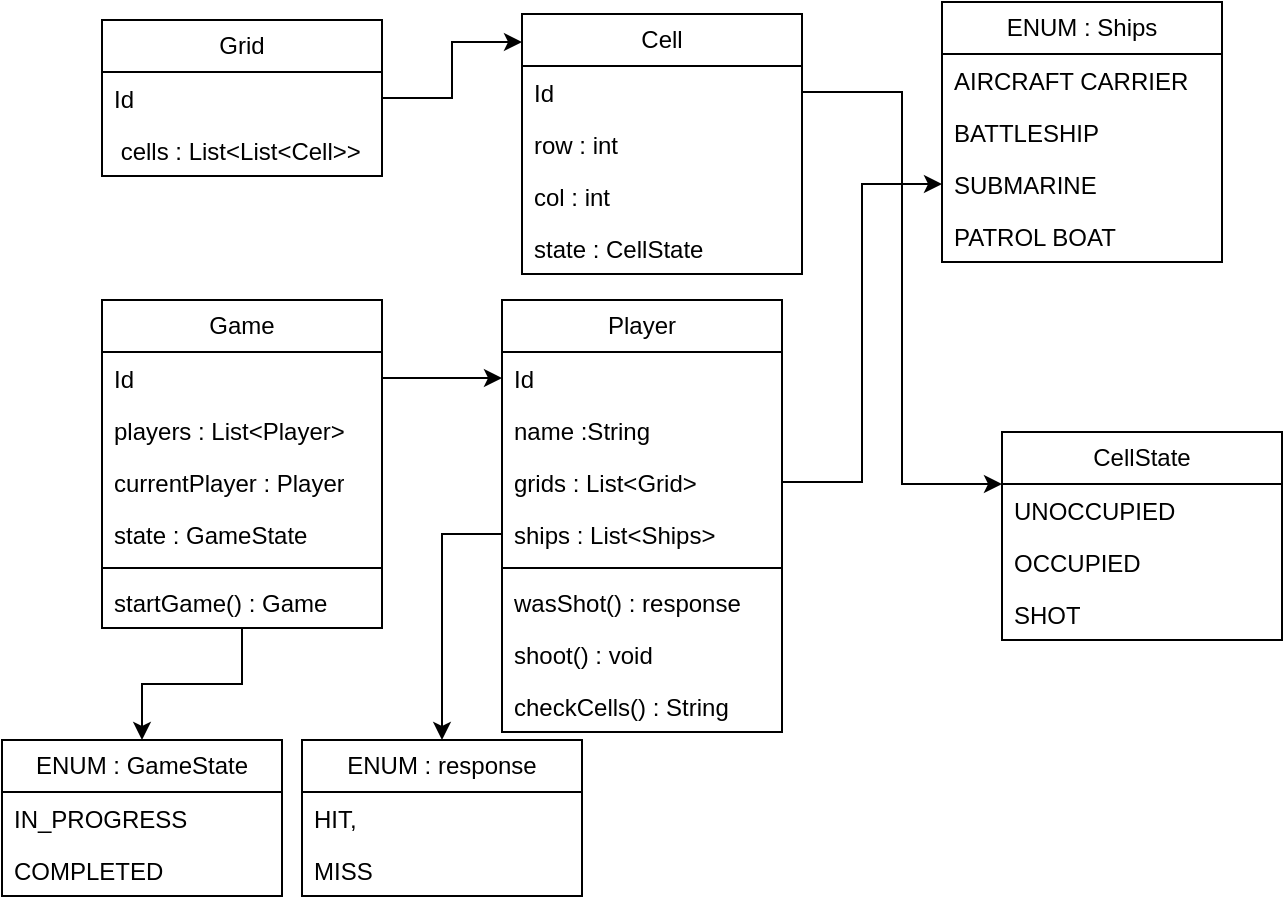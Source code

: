 <mxfile version="24.7.8">
  <diagram id="C5RBs43oDa-KdzZeNtuy" name="Page-1">
    <mxGraphModel dx="946" dy="542" grid="1" gridSize="10" guides="1" tooltips="1" connect="1" arrows="1" fold="1" page="1" pageScale="1" pageWidth="827" pageHeight="1169" math="0" shadow="0">
      <root>
        <mxCell id="WIyWlLk6GJQsqaUBKTNV-0" />
        <mxCell id="WIyWlLk6GJQsqaUBKTNV-1" parent="WIyWlLk6GJQsqaUBKTNV-0" />
        <mxCell id="Wrq5D4gqs3pihtPk7Je5-0" value="Grid" style="swimlane;fontStyle=0;childLayout=stackLayout;horizontal=1;startSize=26;fillColor=none;horizontalStack=0;resizeParent=1;resizeParentMax=0;resizeLast=0;collapsible=1;marginBottom=0;whiteSpace=wrap;html=1;" vertex="1" parent="WIyWlLk6GJQsqaUBKTNV-1">
          <mxGeometry x="80" y="40" width="140" height="78" as="geometry" />
        </mxCell>
        <mxCell id="Wrq5D4gqs3pihtPk7Je5-1" value="Id" style="text;strokeColor=none;fillColor=none;align=left;verticalAlign=top;spacingLeft=4;spacingRight=4;overflow=hidden;rotatable=0;points=[[0,0.5],[1,0.5]];portConstraint=eastwest;whiteSpace=wrap;html=1;" vertex="1" parent="Wrq5D4gqs3pihtPk7Je5-0">
          <mxGeometry y="26" width="140" height="26" as="geometry" />
        </mxCell>
        <mxCell id="Wrq5D4gqs3pihtPk7Je5-2" value="&amp;nbsp;cells : List&amp;lt;List&amp;lt;Cell&amp;gt;&amp;gt;" style="text;strokeColor=none;fillColor=none;align=left;verticalAlign=top;spacingLeft=4;spacingRight=4;overflow=hidden;rotatable=0;points=[[0,0.5],[1,0.5]];portConstraint=eastwest;whiteSpace=wrap;html=1;" vertex="1" parent="Wrq5D4gqs3pihtPk7Je5-0">
          <mxGeometry y="52" width="140" height="26" as="geometry" />
        </mxCell>
        <mxCell id="Wrq5D4gqs3pihtPk7Je5-4" value="Cell" style="swimlane;fontStyle=0;childLayout=stackLayout;horizontal=1;startSize=26;fillColor=none;horizontalStack=0;resizeParent=1;resizeParentMax=0;resizeLast=0;collapsible=1;marginBottom=0;whiteSpace=wrap;html=1;" vertex="1" parent="WIyWlLk6GJQsqaUBKTNV-1">
          <mxGeometry x="290" y="37" width="140" height="130" as="geometry" />
        </mxCell>
        <mxCell id="Wrq5D4gqs3pihtPk7Je5-5" value="Id" style="text;strokeColor=none;fillColor=none;align=left;verticalAlign=top;spacingLeft=4;spacingRight=4;overflow=hidden;rotatable=0;points=[[0,0.5],[1,0.5]];portConstraint=eastwest;whiteSpace=wrap;html=1;" vertex="1" parent="Wrq5D4gqs3pihtPk7Je5-4">
          <mxGeometry y="26" width="140" height="26" as="geometry" />
        </mxCell>
        <mxCell id="Wrq5D4gqs3pihtPk7Je5-6" value="row : int" style="text;strokeColor=none;fillColor=none;align=left;verticalAlign=top;spacingLeft=4;spacingRight=4;overflow=hidden;rotatable=0;points=[[0,0.5],[1,0.5]];portConstraint=eastwest;whiteSpace=wrap;html=1;" vertex="1" parent="Wrq5D4gqs3pihtPk7Je5-4">
          <mxGeometry y="52" width="140" height="26" as="geometry" />
        </mxCell>
        <mxCell id="Wrq5D4gqs3pihtPk7Je5-7" value="col : int" style="text;strokeColor=none;fillColor=none;align=left;verticalAlign=top;spacingLeft=4;spacingRight=4;overflow=hidden;rotatable=0;points=[[0,0.5],[1,0.5]];portConstraint=eastwest;whiteSpace=wrap;html=1;" vertex="1" parent="Wrq5D4gqs3pihtPk7Je5-4">
          <mxGeometry y="78" width="140" height="26" as="geometry" />
        </mxCell>
        <mxCell id="Wrq5D4gqs3pihtPk7Je5-32" value="state : CellState" style="text;strokeColor=none;fillColor=none;align=left;verticalAlign=top;spacingLeft=4;spacingRight=4;overflow=hidden;rotatable=0;points=[[0,0.5],[1,0.5]];portConstraint=eastwest;whiteSpace=wrap;html=1;" vertex="1" parent="Wrq5D4gqs3pihtPk7Je5-4">
          <mxGeometry y="104" width="140" height="26" as="geometry" />
        </mxCell>
        <mxCell id="Wrq5D4gqs3pihtPk7Je5-8" value="ENUM : Ships" style="swimlane;fontStyle=0;childLayout=stackLayout;horizontal=1;startSize=26;fillColor=none;horizontalStack=0;resizeParent=1;resizeParentMax=0;resizeLast=0;collapsible=1;marginBottom=0;whiteSpace=wrap;html=1;" vertex="1" parent="WIyWlLk6GJQsqaUBKTNV-1">
          <mxGeometry x="500" y="31" width="140" height="130" as="geometry" />
        </mxCell>
        <mxCell id="Wrq5D4gqs3pihtPk7Je5-10" value="AIRCRAFT CARRIER" style="text;strokeColor=none;fillColor=none;align=left;verticalAlign=top;spacingLeft=4;spacingRight=4;overflow=hidden;rotatable=0;points=[[0,0.5],[1,0.5]];portConstraint=eastwest;whiteSpace=wrap;html=1;" vertex="1" parent="Wrq5D4gqs3pihtPk7Je5-8">
          <mxGeometry y="26" width="140" height="26" as="geometry" />
        </mxCell>
        <mxCell id="Wrq5D4gqs3pihtPk7Je5-11" value="&lt;div&gt;BATTLESHIP&lt;/div&gt;" style="text;strokeColor=none;fillColor=none;align=left;verticalAlign=top;spacingLeft=4;spacingRight=4;overflow=hidden;rotatable=0;points=[[0,0.5],[1,0.5]];portConstraint=eastwest;whiteSpace=wrap;html=1;" vertex="1" parent="Wrq5D4gqs3pihtPk7Je5-8">
          <mxGeometry y="52" width="140" height="26" as="geometry" />
        </mxCell>
        <mxCell id="Wrq5D4gqs3pihtPk7Je5-33" value="SUBMARINE" style="text;strokeColor=none;fillColor=none;align=left;verticalAlign=top;spacingLeft=4;spacingRight=4;overflow=hidden;rotatable=0;points=[[0,0.5],[1,0.5]];portConstraint=eastwest;whiteSpace=wrap;html=1;" vertex="1" parent="Wrq5D4gqs3pihtPk7Je5-8">
          <mxGeometry y="78" width="140" height="26" as="geometry" />
        </mxCell>
        <mxCell id="Wrq5D4gqs3pihtPk7Je5-34" value="PATROL BOAT" style="text;strokeColor=none;fillColor=none;align=left;verticalAlign=top;spacingLeft=4;spacingRight=4;overflow=hidden;rotatable=0;points=[[0,0.5],[1,0.5]];portConstraint=eastwest;whiteSpace=wrap;html=1;" vertex="1" parent="Wrq5D4gqs3pihtPk7Je5-8">
          <mxGeometry y="104" width="140" height="26" as="geometry" />
        </mxCell>
        <mxCell id="Wrq5D4gqs3pihtPk7Je5-48" style="edgeStyle=orthogonalEdgeStyle;rounded=0;orthogonalLoop=1;jettySize=auto;html=1;" edge="1" parent="WIyWlLk6GJQsqaUBKTNV-1" source="Wrq5D4gqs3pihtPk7Je5-12" target="Wrq5D4gqs3pihtPk7Je5-24">
          <mxGeometry relative="1" as="geometry" />
        </mxCell>
        <mxCell id="Wrq5D4gqs3pihtPk7Je5-12" value="Game" style="swimlane;fontStyle=0;childLayout=stackLayout;horizontal=1;startSize=26;fillColor=none;horizontalStack=0;resizeParent=1;resizeParentMax=0;resizeLast=0;collapsible=1;marginBottom=0;whiteSpace=wrap;html=1;" vertex="1" parent="WIyWlLk6GJQsqaUBKTNV-1">
          <mxGeometry x="80" y="180" width="140" height="164" as="geometry" />
        </mxCell>
        <mxCell id="Wrq5D4gqs3pihtPk7Je5-13" value="Id" style="text;strokeColor=none;fillColor=none;align=left;verticalAlign=top;spacingLeft=4;spacingRight=4;overflow=hidden;rotatable=0;points=[[0,0.5],[1,0.5]];portConstraint=eastwest;whiteSpace=wrap;html=1;" vertex="1" parent="Wrq5D4gqs3pihtPk7Je5-12">
          <mxGeometry y="26" width="140" height="26" as="geometry" />
        </mxCell>
        <mxCell id="Wrq5D4gqs3pihtPk7Je5-14" value="players : List&amp;lt;Player&amp;gt;" style="text;strokeColor=none;fillColor=none;align=left;verticalAlign=top;spacingLeft=4;spacingRight=4;overflow=hidden;rotatable=0;points=[[0,0.5],[1,0.5]];portConstraint=eastwest;whiteSpace=wrap;html=1;" vertex="1" parent="Wrq5D4gqs3pihtPk7Je5-12">
          <mxGeometry y="52" width="140" height="26" as="geometry" />
        </mxCell>
        <mxCell id="Wrq5D4gqs3pihtPk7Je5-15" value="currentPlayer : Player" style="text;strokeColor=none;fillColor=none;align=left;verticalAlign=top;spacingLeft=4;spacingRight=4;overflow=hidden;rotatable=0;points=[[0,0.5],[1,0.5]];portConstraint=eastwest;whiteSpace=wrap;html=1;" vertex="1" parent="Wrq5D4gqs3pihtPk7Je5-12">
          <mxGeometry y="78" width="140" height="26" as="geometry" />
        </mxCell>
        <mxCell id="Wrq5D4gqs3pihtPk7Je5-36" value="state : GameState" style="text;strokeColor=none;fillColor=none;align=left;verticalAlign=top;spacingLeft=4;spacingRight=4;overflow=hidden;rotatable=0;points=[[0,0.5],[1,0.5]];portConstraint=eastwest;whiteSpace=wrap;html=1;" vertex="1" parent="Wrq5D4gqs3pihtPk7Je5-12">
          <mxGeometry y="104" width="140" height="26" as="geometry" />
        </mxCell>
        <mxCell id="Wrq5D4gqs3pihtPk7Je5-41" value="" style="line;strokeWidth=1;fillColor=none;align=left;verticalAlign=middle;spacingTop=-1;spacingLeft=3;spacingRight=3;rotatable=0;labelPosition=right;points=[];portConstraint=eastwest;strokeColor=inherit;" vertex="1" parent="Wrq5D4gqs3pihtPk7Je5-12">
          <mxGeometry y="130" width="140" height="8" as="geometry" />
        </mxCell>
        <mxCell id="Wrq5D4gqs3pihtPk7Je5-40" value="startGame() : Game" style="text;strokeColor=none;fillColor=none;align=left;verticalAlign=top;spacingLeft=4;spacingRight=4;overflow=hidden;rotatable=0;points=[[0,0.5],[1,0.5]];portConstraint=eastwest;whiteSpace=wrap;html=1;" vertex="1" parent="Wrq5D4gqs3pihtPk7Je5-12">
          <mxGeometry y="138" width="140" height="26" as="geometry" />
        </mxCell>
        <mxCell id="Wrq5D4gqs3pihtPk7Je5-16" value="Player" style="swimlane;fontStyle=0;childLayout=stackLayout;horizontal=1;startSize=26;fillColor=none;horizontalStack=0;resizeParent=1;resizeParentMax=0;resizeLast=0;collapsible=1;marginBottom=0;whiteSpace=wrap;html=1;" vertex="1" parent="WIyWlLk6GJQsqaUBKTNV-1">
          <mxGeometry x="280" y="180" width="140" height="216" as="geometry" />
        </mxCell>
        <mxCell id="Wrq5D4gqs3pihtPk7Je5-17" value="Id" style="text;strokeColor=none;fillColor=none;align=left;verticalAlign=top;spacingLeft=4;spacingRight=4;overflow=hidden;rotatable=0;points=[[0,0.5],[1,0.5]];portConstraint=eastwest;whiteSpace=wrap;html=1;" vertex="1" parent="Wrq5D4gqs3pihtPk7Je5-16">
          <mxGeometry y="26" width="140" height="26" as="geometry" />
        </mxCell>
        <mxCell id="Wrq5D4gqs3pihtPk7Je5-18" value="name :String" style="text;strokeColor=none;fillColor=none;align=left;verticalAlign=top;spacingLeft=4;spacingRight=4;overflow=hidden;rotatable=0;points=[[0,0.5],[1,0.5]];portConstraint=eastwest;whiteSpace=wrap;html=1;" vertex="1" parent="Wrq5D4gqs3pihtPk7Je5-16">
          <mxGeometry y="52" width="140" height="26" as="geometry" />
        </mxCell>
        <mxCell id="Wrq5D4gqs3pihtPk7Je5-19" value="grids : List&amp;lt;Grid&amp;gt;" style="text;strokeColor=none;fillColor=none;align=left;verticalAlign=top;spacingLeft=4;spacingRight=4;overflow=hidden;rotatable=0;points=[[0,0.5],[1,0.5]];portConstraint=eastwest;whiteSpace=wrap;html=1;" vertex="1" parent="Wrq5D4gqs3pihtPk7Je5-16">
          <mxGeometry y="78" width="140" height="26" as="geometry" />
        </mxCell>
        <mxCell id="Wrq5D4gqs3pihtPk7Je5-45" value="ships : List&amp;lt;Ships&amp;gt;" style="text;strokeColor=none;fillColor=none;align=left;verticalAlign=top;spacingLeft=4;spacingRight=4;overflow=hidden;rotatable=0;points=[[0,0.5],[1,0.5]];portConstraint=eastwest;whiteSpace=wrap;html=1;" vertex="1" parent="Wrq5D4gqs3pihtPk7Je5-16">
          <mxGeometry y="104" width="140" height="26" as="geometry" />
        </mxCell>
        <mxCell id="Wrq5D4gqs3pihtPk7Je5-38" value="" style="line;strokeWidth=1;fillColor=none;align=left;verticalAlign=middle;spacingTop=-1;spacingLeft=3;spacingRight=3;rotatable=0;labelPosition=right;points=[];portConstraint=eastwest;strokeColor=inherit;" vertex="1" parent="Wrq5D4gqs3pihtPk7Je5-16">
          <mxGeometry y="130" width="140" height="8" as="geometry" />
        </mxCell>
        <mxCell id="Wrq5D4gqs3pihtPk7Je5-37" value="wasShot() : response" style="text;strokeColor=none;fillColor=none;align=left;verticalAlign=top;spacingLeft=4;spacingRight=4;overflow=hidden;rotatable=0;points=[[0,0.5],[1,0.5]];portConstraint=eastwest;whiteSpace=wrap;html=1;" vertex="1" parent="Wrq5D4gqs3pihtPk7Je5-16">
          <mxGeometry y="138" width="140" height="26" as="geometry" />
        </mxCell>
        <mxCell id="Wrq5D4gqs3pihtPk7Je5-39" value="shoot() : void" style="text;strokeColor=none;fillColor=none;align=left;verticalAlign=top;spacingLeft=4;spacingRight=4;overflow=hidden;rotatable=0;points=[[0,0.5],[1,0.5]];portConstraint=eastwest;whiteSpace=wrap;html=1;" vertex="1" parent="Wrq5D4gqs3pihtPk7Je5-16">
          <mxGeometry y="164" width="140" height="26" as="geometry" />
        </mxCell>
        <mxCell id="Wrq5D4gqs3pihtPk7Je5-42" value="checkCells() : String" style="text;strokeColor=none;fillColor=none;align=left;verticalAlign=top;spacingLeft=4;spacingRight=4;overflow=hidden;rotatable=0;points=[[0,0.5],[1,0.5]];portConstraint=eastwest;whiteSpace=wrap;html=1;" vertex="1" parent="Wrq5D4gqs3pihtPk7Je5-16">
          <mxGeometry y="190" width="140" height="26" as="geometry" />
        </mxCell>
        <mxCell id="Wrq5D4gqs3pihtPk7Je5-20" value="CellState" style="swimlane;fontStyle=0;childLayout=stackLayout;horizontal=1;startSize=26;fillColor=none;horizontalStack=0;resizeParent=1;resizeParentMax=0;resizeLast=0;collapsible=1;marginBottom=0;whiteSpace=wrap;html=1;" vertex="1" parent="WIyWlLk6GJQsqaUBKTNV-1">
          <mxGeometry x="530" y="246" width="140" height="104" as="geometry" />
        </mxCell>
        <mxCell id="Wrq5D4gqs3pihtPk7Je5-21" value="UNOCCUPIED" style="text;strokeColor=none;fillColor=none;align=left;verticalAlign=top;spacingLeft=4;spacingRight=4;overflow=hidden;rotatable=0;points=[[0,0.5],[1,0.5]];portConstraint=eastwest;whiteSpace=wrap;html=1;" vertex="1" parent="Wrq5D4gqs3pihtPk7Je5-20">
          <mxGeometry y="26" width="140" height="26" as="geometry" />
        </mxCell>
        <mxCell id="Wrq5D4gqs3pihtPk7Je5-22" value="OCCUPIED" style="text;strokeColor=none;fillColor=none;align=left;verticalAlign=top;spacingLeft=4;spacingRight=4;overflow=hidden;rotatable=0;points=[[0,0.5],[1,0.5]];portConstraint=eastwest;whiteSpace=wrap;html=1;" vertex="1" parent="Wrq5D4gqs3pihtPk7Je5-20">
          <mxGeometry y="52" width="140" height="26" as="geometry" />
        </mxCell>
        <mxCell id="Wrq5D4gqs3pihtPk7Je5-23" value="SHOT" style="text;strokeColor=none;fillColor=none;align=left;verticalAlign=top;spacingLeft=4;spacingRight=4;overflow=hidden;rotatable=0;points=[[0,0.5],[1,0.5]];portConstraint=eastwest;whiteSpace=wrap;html=1;" vertex="1" parent="Wrq5D4gqs3pihtPk7Je5-20">
          <mxGeometry y="78" width="140" height="26" as="geometry" />
        </mxCell>
        <mxCell id="Wrq5D4gqs3pihtPk7Je5-24" value="ENUM : GameState" style="swimlane;fontStyle=0;childLayout=stackLayout;horizontal=1;startSize=26;fillColor=none;horizontalStack=0;resizeParent=1;resizeParentMax=0;resizeLast=0;collapsible=1;marginBottom=0;whiteSpace=wrap;html=1;" vertex="1" parent="WIyWlLk6GJQsqaUBKTNV-1">
          <mxGeometry x="30" y="400" width="140" height="78" as="geometry" />
        </mxCell>
        <mxCell id="Wrq5D4gqs3pihtPk7Je5-25" value="IN_PROGRESS" style="text;strokeColor=none;fillColor=none;align=left;verticalAlign=top;spacingLeft=4;spacingRight=4;overflow=hidden;rotatable=0;points=[[0,0.5],[1,0.5]];portConstraint=eastwest;whiteSpace=wrap;html=1;" vertex="1" parent="Wrq5D4gqs3pihtPk7Je5-24">
          <mxGeometry y="26" width="140" height="26" as="geometry" />
        </mxCell>
        <mxCell id="Wrq5D4gqs3pihtPk7Je5-26" value="COMPLETED" style="text;strokeColor=none;fillColor=none;align=left;verticalAlign=top;spacingLeft=4;spacingRight=4;overflow=hidden;rotatable=0;points=[[0,0.5],[1,0.5]];portConstraint=eastwest;whiteSpace=wrap;html=1;" vertex="1" parent="Wrq5D4gqs3pihtPk7Je5-24">
          <mxGeometry y="52" width="140" height="26" as="geometry" />
        </mxCell>
        <mxCell id="Wrq5D4gqs3pihtPk7Je5-28" value="ENUM : response" style="swimlane;fontStyle=0;childLayout=stackLayout;horizontal=1;startSize=26;fillColor=none;horizontalStack=0;resizeParent=1;resizeParentMax=0;resizeLast=0;collapsible=1;marginBottom=0;whiteSpace=wrap;html=1;" vertex="1" parent="WIyWlLk6GJQsqaUBKTNV-1">
          <mxGeometry x="180" y="400" width="140" height="78" as="geometry" />
        </mxCell>
        <mxCell id="Wrq5D4gqs3pihtPk7Je5-29" value="HIT," style="text;strokeColor=none;fillColor=none;align=left;verticalAlign=top;spacingLeft=4;spacingRight=4;overflow=hidden;rotatable=0;points=[[0,0.5],[1,0.5]];portConstraint=eastwest;whiteSpace=wrap;html=1;" vertex="1" parent="Wrq5D4gqs3pihtPk7Je5-28">
          <mxGeometry y="26" width="140" height="26" as="geometry" />
        </mxCell>
        <mxCell id="Wrq5D4gqs3pihtPk7Je5-30" value="MISS" style="text;strokeColor=none;fillColor=none;align=left;verticalAlign=top;spacingLeft=4;spacingRight=4;overflow=hidden;rotatable=0;points=[[0,0.5],[1,0.5]];portConstraint=eastwest;whiteSpace=wrap;html=1;" vertex="1" parent="Wrq5D4gqs3pihtPk7Je5-28">
          <mxGeometry y="52" width="140" height="26" as="geometry" />
        </mxCell>
        <mxCell id="Wrq5D4gqs3pihtPk7Je5-43" style="edgeStyle=orthogonalEdgeStyle;rounded=0;orthogonalLoop=1;jettySize=auto;html=1;entryX=0;entryY=0.108;entryDx=0;entryDy=0;entryPerimeter=0;" edge="1" parent="WIyWlLk6GJQsqaUBKTNV-1" source="Wrq5D4gqs3pihtPk7Je5-1" target="Wrq5D4gqs3pihtPk7Je5-4">
          <mxGeometry relative="1" as="geometry" />
        </mxCell>
        <mxCell id="Wrq5D4gqs3pihtPk7Je5-44" style="edgeStyle=orthogonalEdgeStyle;rounded=0;orthogonalLoop=1;jettySize=auto;html=1;entryX=0;entryY=0.25;entryDx=0;entryDy=0;" edge="1" parent="WIyWlLk6GJQsqaUBKTNV-1" source="Wrq5D4gqs3pihtPk7Je5-5" target="Wrq5D4gqs3pihtPk7Je5-20">
          <mxGeometry relative="1" as="geometry" />
        </mxCell>
        <mxCell id="Wrq5D4gqs3pihtPk7Je5-46" style="edgeStyle=orthogonalEdgeStyle;rounded=0;orthogonalLoop=1;jettySize=auto;html=1;entryX=0;entryY=0.5;entryDx=0;entryDy=0;" edge="1" parent="WIyWlLk6GJQsqaUBKTNV-1" source="Wrq5D4gqs3pihtPk7Je5-19" target="Wrq5D4gqs3pihtPk7Je5-33">
          <mxGeometry relative="1" as="geometry" />
        </mxCell>
        <mxCell id="Wrq5D4gqs3pihtPk7Je5-47" style="edgeStyle=orthogonalEdgeStyle;rounded=0;orthogonalLoop=1;jettySize=auto;html=1;entryX=0;entryY=0.5;entryDx=0;entryDy=0;" edge="1" parent="WIyWlLk6GJQsqaUBKTNV-1" source="Wrq5D4gqs3pihtPk7Je5-13" target="Wrq5D4gqs3pihtPk7Je5-17">
          <mxGeometry relative="1" as="geometry" />
        </mxCell>
        <mxCell id="Wrq5D4gqs3pihtPk7Je5-49" style="edgeStyle=orthogonalEdgeStyle;rounded=0;orthogonalLoop=1;jettySize=auto;html=1;exitX=0;exitY=0.5;exitDx=0;exitDy=0;" edge="1" parent="WIyWlLk6GJQsqaUBKTNV-1" source="Wrq5D4gqs3pihtPk7Je5-45" target="Wrq5D4gqs3pihtPk7Je5-28">
          <mxGeometry relative="1" as="geometry" />
        </mxCell>
      </root>
    </mxGraphModel>
  </diagram>
</mxfile>
